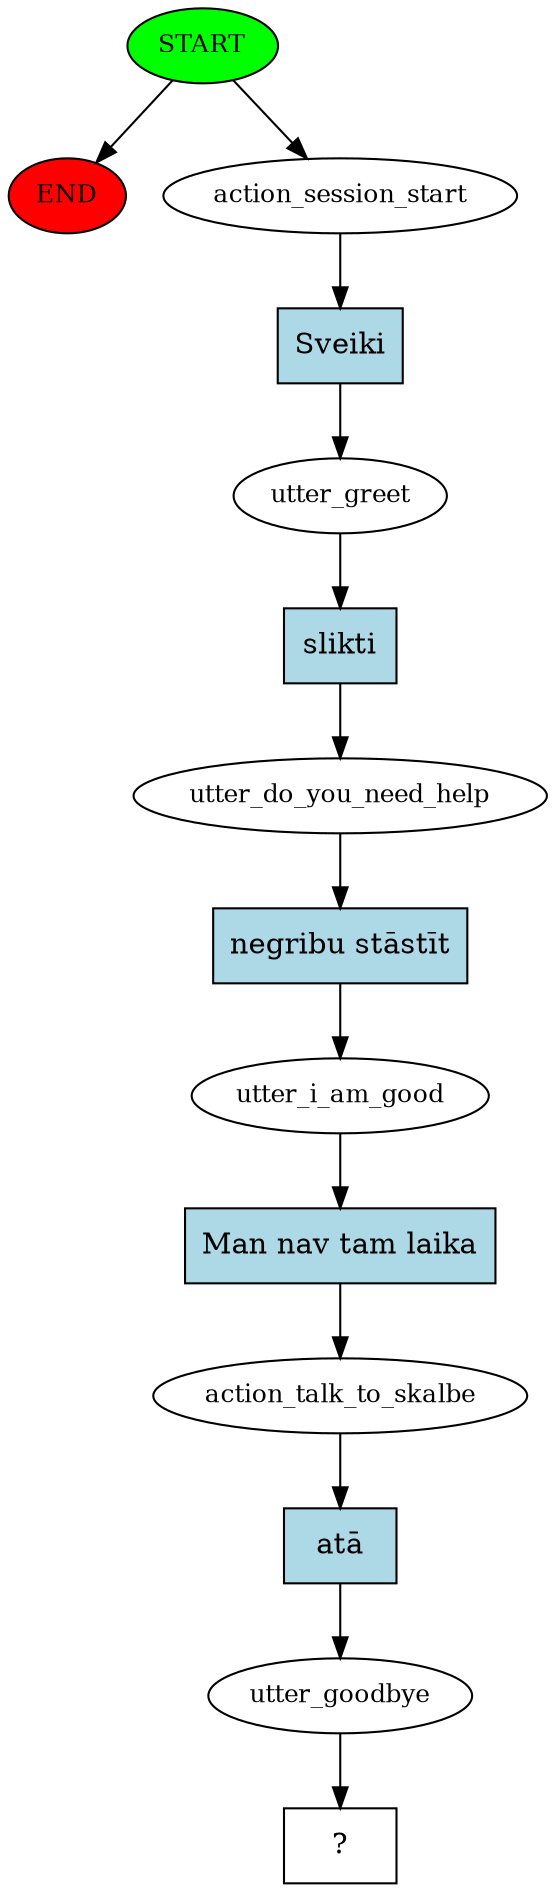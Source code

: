 digraph  {
0 [class="start active", fillcolor=green, fontsize=12, label=START, style=filled];
"-1" [class=end, fillcolor=red, fontsize=12, label=END, style=filled];
1 [class=active, fontsize=12, label=action_session_start];
2 [class=active, fontsize=12, label=utter_greet];
3 [class=active, fontsize=12, label=utter_do_you_need_help];
4 [class=active, fontsize=12, label=utter_i_am_good];
5 [class=active, fontsize=12, label=action_talk_to_skalbe];
6 [class=active, fontsize=12, label=utter_goodbye];
7 [class="intent dashed active", label="  ?  ", shape=rect];
8 [class="intent active", fillcolor=lightblue, label=Sveiki, shape=rect, style=filled];
9 [class="intent active", fillcolor=lightblue, label=slikti, shape=rect, style=filled];
10 [class="intent active", fillcolor=lightblue, label="negribu stāstīt", shape=rect, style=filled];
11 [class="intent active", fillcolor=lightblue, label="Man nav tam laika", shape=rect, style=filled];
12 [class="intent active", fillcolor=lightblue, label="atā", shape=rect, style=filled];
0 -> "-1"  [class="", key=NONE, label=""];
0 -> 1  [class=active, key=NONE, label=""];
1 -> 8  [class=active, key=0];
2 -> 9  [class=active, key=0];
3 -> 10  [class=active, key=0];
4 -> 11  [class=active, key=0];
5 -> 12  [class=active, key=0];
6 -> 7  [class=active, key=NONE, label=""];
8 -> 2  [class=active, key=0];
9 -> 3  [class=active, key=0];
10 -> 4  [class=active, key=0];
11 -> 5  [class=active, key=0];
12 -> 6  [class=active, key=0];
}
